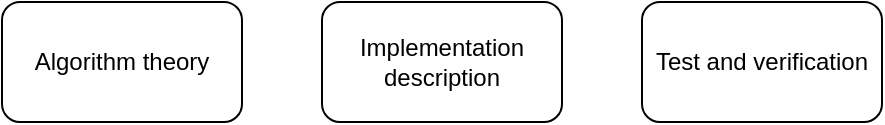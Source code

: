 <mxfile version="21.2.8" type="device" pages="2">
  <diagram id="y60R1ftarecfxdk5But6" name="Report structure">
    <mxGraphModel dx="1360" dy="843" grid="1" gridSize="10" guides="1" tooltips="1" connect="1" arrows="1" fold="1" page="1" pageScale="1" pageWidth="850" pageHeight="1100" math="0" shadow="0">
      <root>
        <mxCell id="0" />
        <mxCell id="1" parent="0" />
        <mxCell id="z4sXySyFs1GzIq2ww6pH-1" value="Algorithm theory" style="rounded=1;whiteSpace=wrap;html=1;" parent="1" vertex="1">
          <mxGeometry x="280" y="120" width="120" height="60" as="geometry" />
        </mxCell>
        <mxCell id="z4sXySyFs1GzIq2ww6pH-2" value="Implementation description" style="rounded=1;whiteSpace=wrap;html=1;" parent="1" vertex="1">
          <mxGeometry x="440" y="120" width="120" height="60" as="geometry" />
        </mxCell>
        <mxCell id="z4sXySyFs1GzIq2ww6pH-3" value="Test and verification" style="rounded=1;whiteSpace=wrap;html=1;" parent="1" vertex="1">
          <mxGeometry x="600" y="120" width="120" height="60" as="geometry" />
        </mxCell>
      </root>
    </mxGraphModel>
  </diagram>
  <diagram id="psIAaPbW_4FSM3hO6upb" name="Page-2">
    <mxGraphModel dx="1195" dy="725" grid="1" gridSize="10" guides="1" tooltips="1" connect="1" arrows="1" fold="1" page="1" pageScale="1" pageWidth="850" pageHeight="1100" math="0" shadow="0">
      <root>
        <mxCell id="0" />
        <mxCell id="1" parent="0" />
        <mxCell id="Mzgf7IHqbBzbpNGwl2jC-26" style="edgeStyle=orthogonalEdgeStyle;rounded=0;orthogonalLoop=1;jettySize=auto;html=1;exitX=1;exitY=0.5;exitDx=0;exitDy=0;entryX=0;entryY=0.5;entryDx=0;entryDy=0;fontSize=24;strokeWidth=2;" edge="1" parent="1" source="Mzgf7IHqbBzbpNGwl2jC-27" target="Mzgf7IHqbBzbpNGwl2jC-29">
          <mxGeometry relative="1" as="geometry" />
        </mxCell>
        <mxCell id="Mzgf7IHqbBzbpNGwl2jC-27" value="Camera" style="rounded=1;whiteSpace=wrap;html=1;fontStyle=1;fontSize=24;" vertex="1" parent="1">
          <mxGeometry x="440" y="320" width="120" height="80" as="geometry" />
        </mxCell>
        <mxCell id="Mzgf7IHqbBzbpNGwl2jC-28" style="edgeStyle=orthogonalEdgeStyle;rounded=0;orthogonalLoop=1;jettySize=auto;html=1;exitX=1;exitY=0.5;exitDx=0;exitDy=0;entryX=0;entryY=0.5;entryDx=0;entryDy=0;fontSize=24;strokeWidth=2;" edge="1" parent="1" source="Mzgf7IHqbBzbpNGwl2jC-29" target="Mzgf7IHqbBzbpNGwl2jC-31">
          <mxGeometry relative="1" as="geometry" />
        </mxCell>
        <mxCell id="Mzgf7IHqbBzbpNGwl2jC-29" value="Compression" style="rounded=1;whiteSpace=wrap;html=1;fontStyle=1;fontSize=24;" vertex="1" parent="1">
          <mxGeometry x="600" y="320" width="200" height="80" as="geometry" />
        </mxCell>
        <mxCell id="Mzgf7IHqbBzbpNGwl2jC-30" style="edgeStyle=orthogonalEdgeStyle;rounded=0;orthogonalLoop=1;jettySize=auto;html=1;exitX=1;exitY=0.5;exitDx=0;exitDy=0;entryX=0;entryY=0.5;entryDx=0;entryDy=0;fontSize=24;strokeWidth=2;" edge="1" parent="1" source="Mzgf7IHqbBzbpNGwl2jC-31" target="Mzgf7IHqbBzbpNGwl2jC-32">
          <mxGeometry relative="1" as="geometry" />
        </mxCell>
        <mxCell id="Mzgf7IHqbBzbpNGwl2jC-31" value="Bluetooth&lt;br&gt;module" style="rounded=1;whiteSpace=wrap;html=1;fontStyle=1;fontSize=24;" vertex="1" parent="1">
          <mxGeometry x="840" y="320" width="120" height="80" as="geometry" />
        </mxCell>
        <mxCell id="Mzgf7IHqbBzbpNGwl2jC-32" value="Receiver" style="rounded=1;whiteSpace=wrap;html=1;fontStyle=1;fontSize=24;" vertex="1" parent="1">
          <mxGeometry x="1000" y="320" width="120" height="80" as="geometry" />
        </mxCell>
      </root>
    </mxGraphModel>
  </diagram>
</mxfile>
